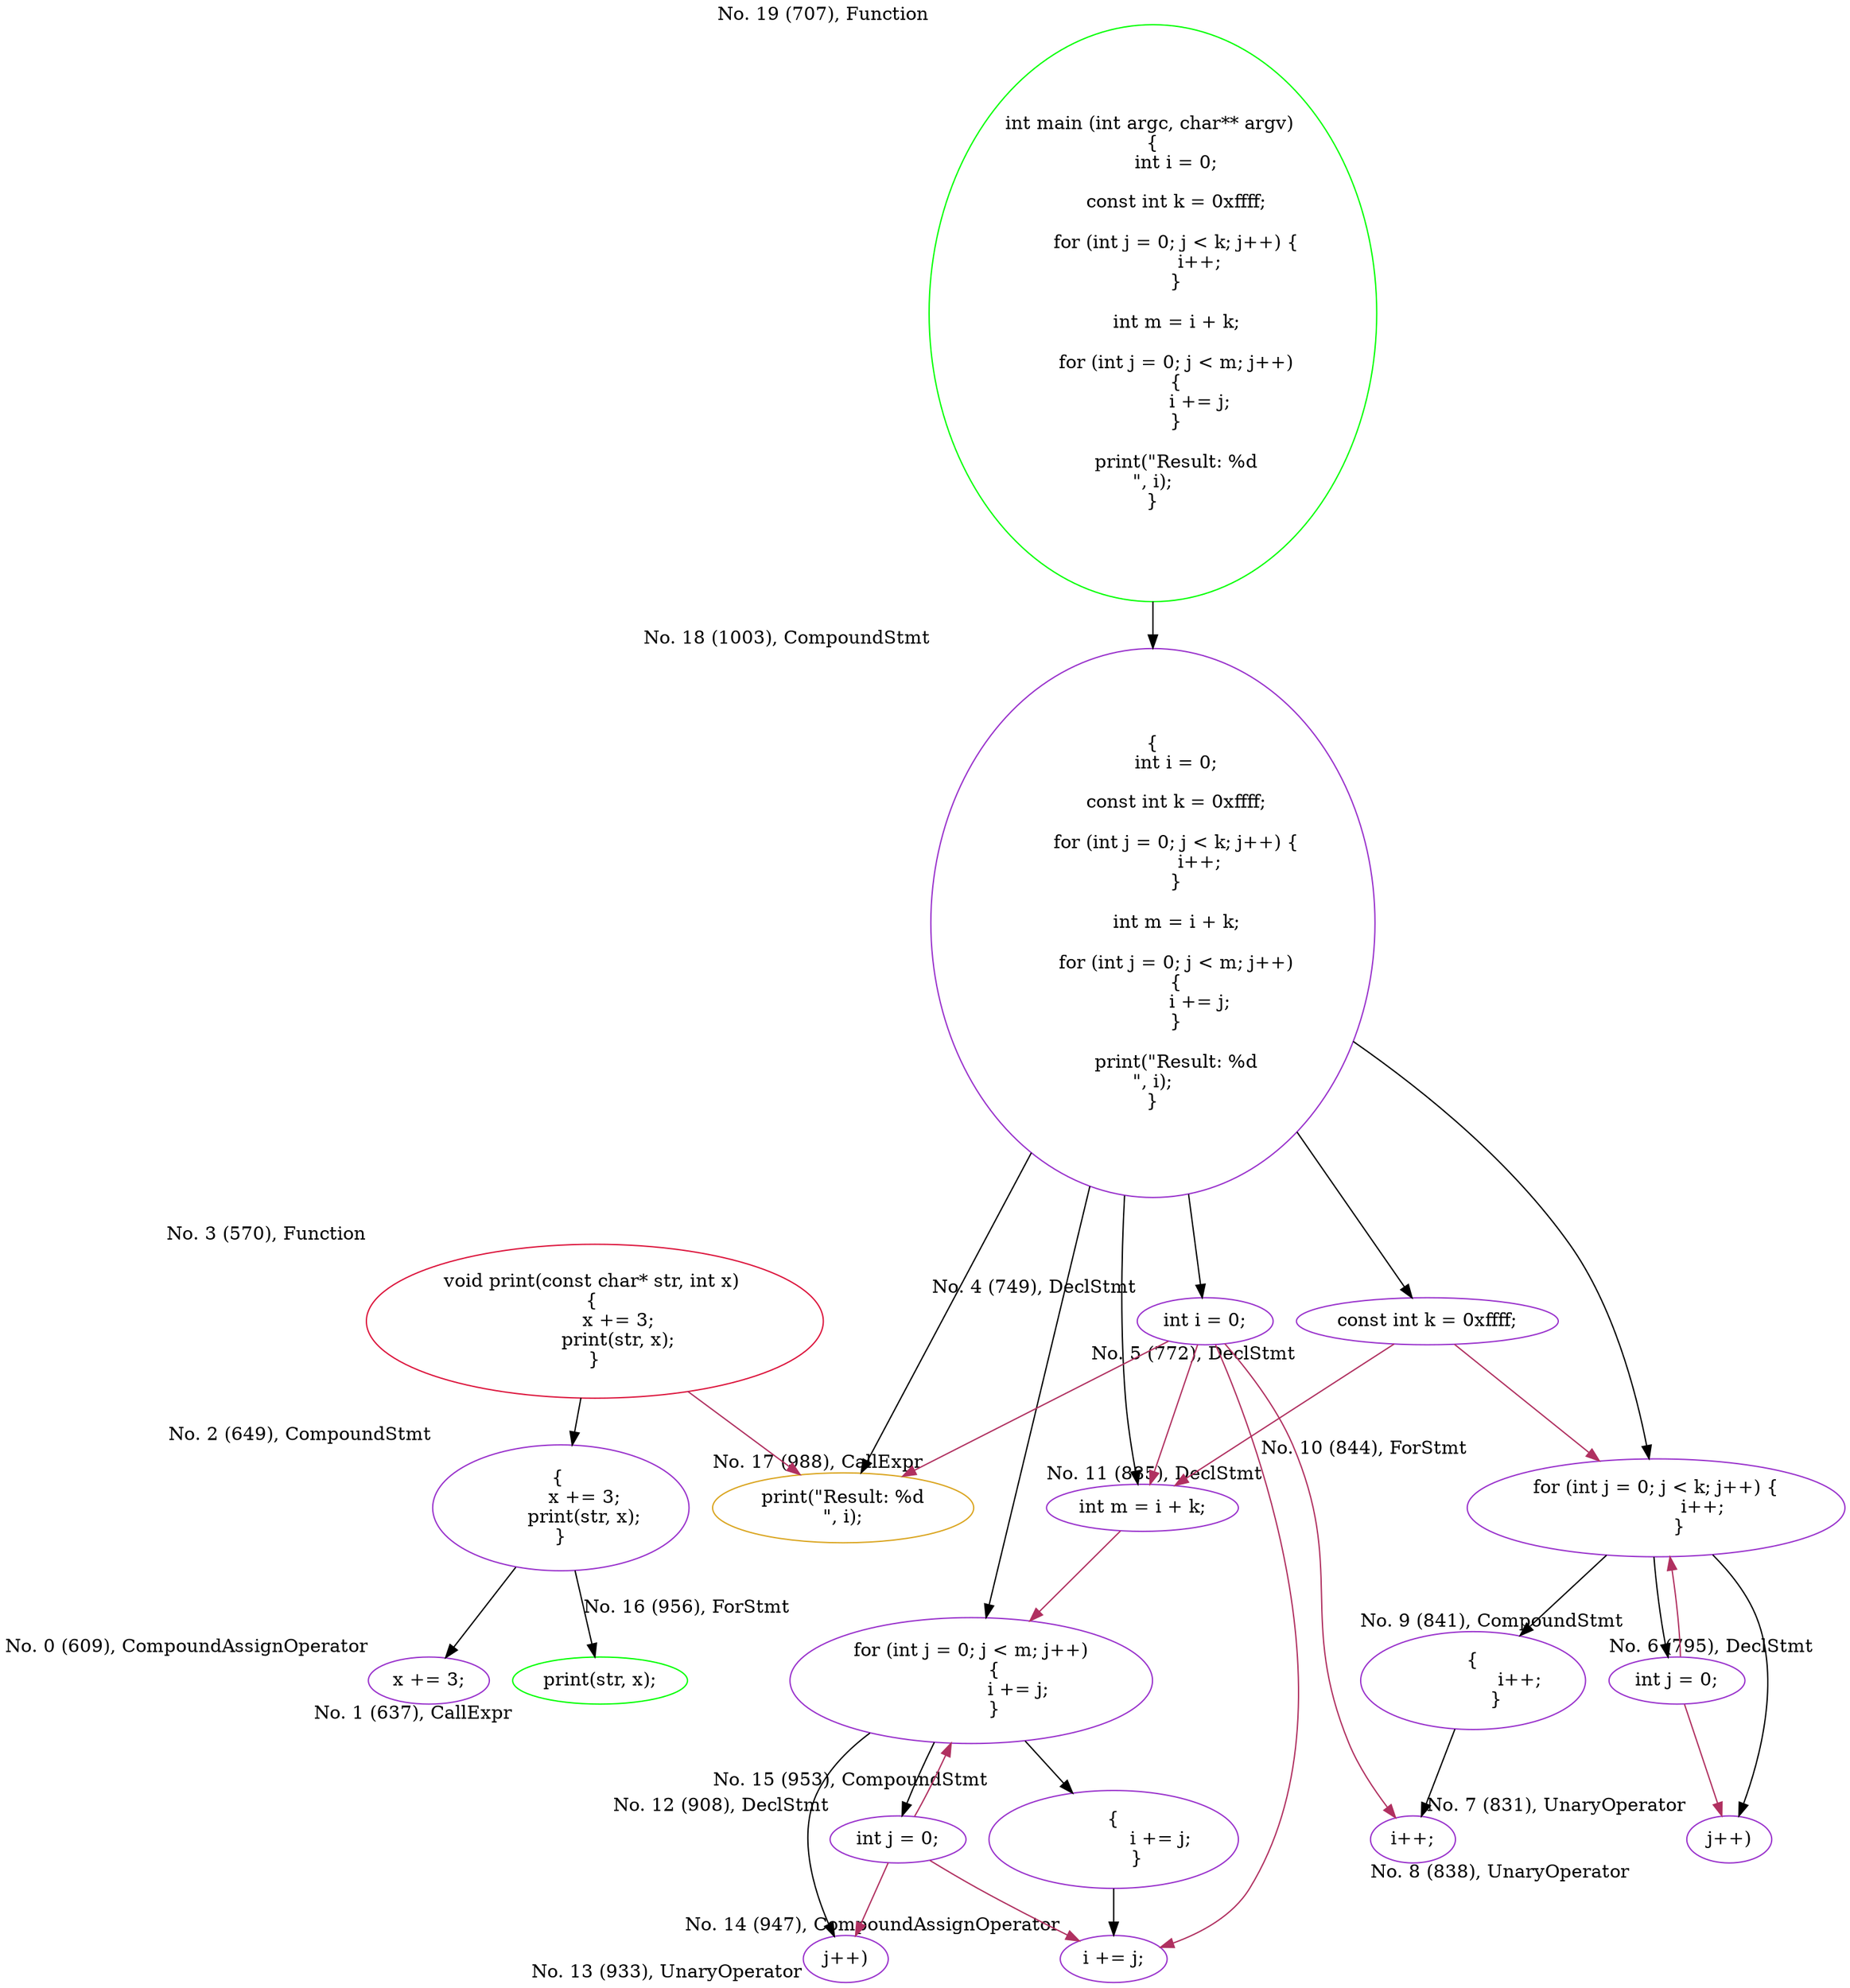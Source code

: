 digraph g {
forcelabels=true;
rankdir=TD;
19[label="int main (int argc, char** argv) 
{
	int i = 0;
	
	const int k = 0xffff;

	for (int j = 0; j < k; j++) {
		i++;
	}

	int m = i + k;

	for (int j = 0; j < m; j++)
	{
		i += j;
	}

	print(\"Result: %d\n\", i);
}", xlabel="No. 19 (707), Function", color="green"];
18[label="{
	int i = 0;
	
	const int k = 0xffff;

	for (int j = 0; j < k; j++) {
		i++;
	}

	int m = i + k;

	for (int j = 0; j < m; j++)
	{
		i += j;
	}

	print(\"Result: %d\n\", i);
}", xlabel="No. 18 (1003), CompoundStmt", color="darkorchid"];
17[label="print(\"Result: %d\n\", i);", xlabel="No. 17 (988), CallExpr", color="goldenrod"];
16[label="for (int j = 0; j < m; j++)
	{
		i += j;
	}", xlabel="No. 16 (956), ForStmt", color="darkorchid"];
15[label="{
		i += j;
	}", xlabel="No. 15 (953), CompoundStmt", color="darkorchid"];
14[label="i += j;", xlabel="No. 14 (947), CompoundAssignOperator", color="darkorchid"];
13[label="j++)", xlabel="No. 13 (933), UnaryOperator", color="darkorchid"];
0[label="x += 3;", xlabel="No. 0 (609), CompoundAssignOperator", color="darkorchid"];
1[label="print(str, x);", xlabel="No. 1 (637), CallExpr", color="green"];
2[label="{ 
	x += 3;
	print(str, x);
}", xlabel="No. 2 (649), CompoundStmt", color="darkorchid"];
3[label="void print(const char* str, int x) 
{ 
	x += 3;
	print(str, x);
}", xlabel="No. 3 (570), Function", color="crimson"];
4[label="int i = 0;", xlabel="No. 4 (749), DeclStmt", color="darkorchid"];
5[label="const int k = 0xffff;", xlabel="No. 5 (772), DeclStmt", color="darkorchid"];
6[label="int j = 0;", xlabel="No. 6 (795), DeclStmt", color="darkorchid"];
7[label="j++)", xlabel="No. 7 (831), UnaryOperator", color="darkorchid"];
8[label="i++;", xlabel="No. 8 (838), UnaryOperator", color="darkorchid"];
9[label="{
		i++;
	}", xlabel="No. 9 (841), CompoundStmt", color="darkorchid"];
10[label="for (int j = 0; j < k; j++) {
		i++;
	}", xlabel="No. 10 (844), ForStmt", color="darkorchid"];
11[label="int m = i + k;", xlabel="No. 11 (885), DeclStmt", color="darkorchid"];
12[label="int j = 0;", xlabel="No. 12 (908), DeclStmt", color="darkorchid"];
19 -> 18;
18 -> 4;
18 -> 5;
18 -> 10;
18 -> 11;
18 -> 16;
18 -> 17;
10 -> 6;
10 -> 7;
10 -> 9;
9 -> 8;
16 -> 12;
16 -> 13;
16 -> 15;
3 -> 2;
15 -> 14;
2 -> 0;
2 -> 1;
3 -> 17 [color=maroon];
11 -> 16 [color=maroon];
12 -> 13 [color=maroon];
12 -> 14 [color=maroon];
12 -> 16 [color=maroon];
5 -> 10 [color=maroon];
5 -> 11 [color=maroon];
4 -> 8 [color=maroon];
4 -> 11 [color=maroon];
4 -> 14 [color=maroon];
4 -> 17 [color=maroon];
6 -> 7 [color=maroon];
6 -> 10 [color=maroon];
}
